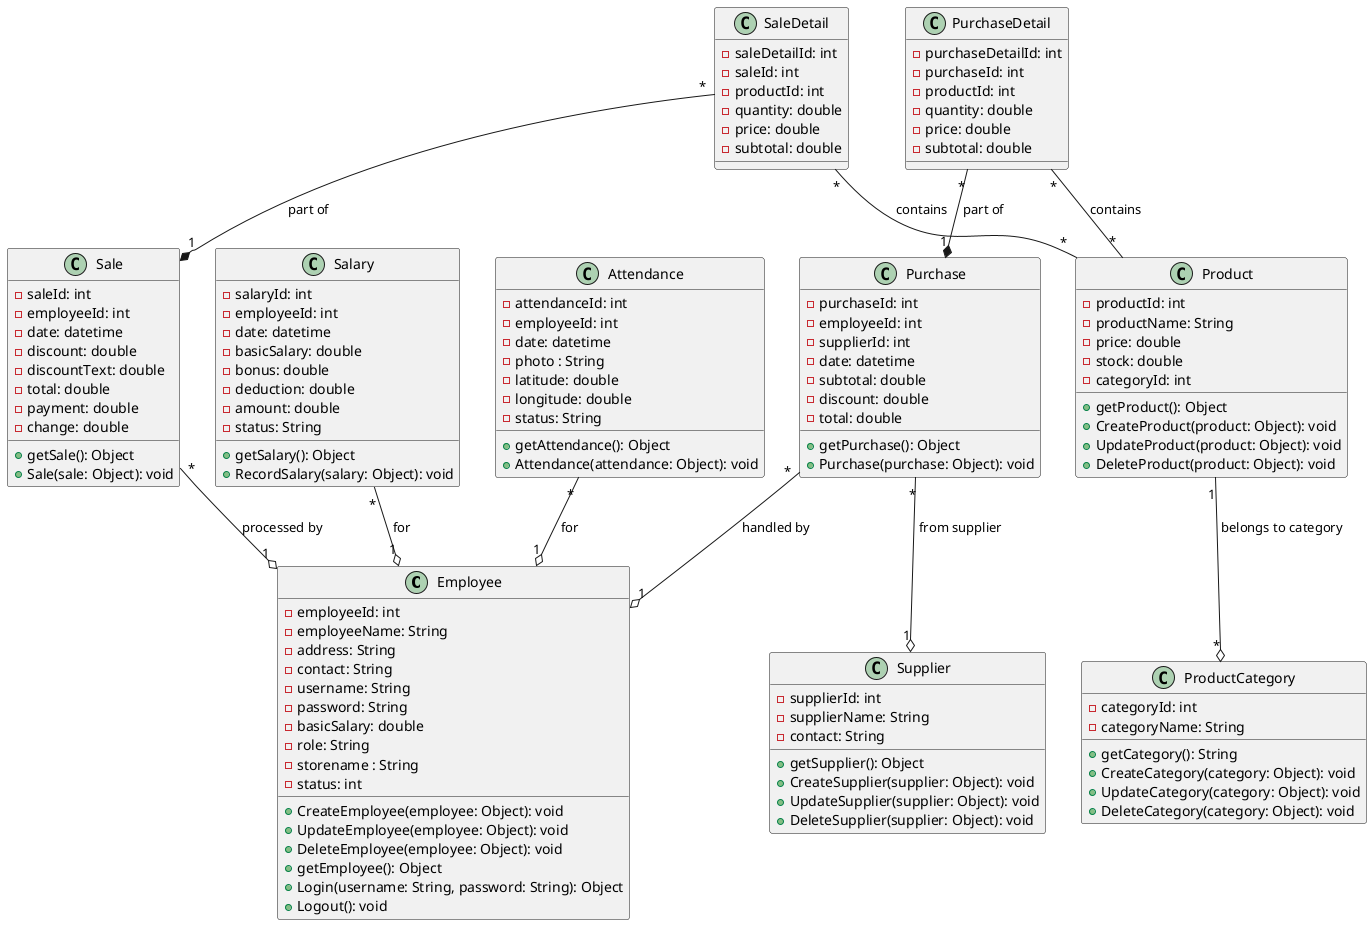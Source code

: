 @startuml DiagramClass_FREINZ
class Employee {
    - employeeId: int
    - employeeName: String
    - address: String
    - contact: String
    - username: String
    - password: String
    - basicSalary: double
    - role: String
    - storename : String
    - status: int
    + CreateEmployee(employee: Object): void
    + UpdateEmployee(employee: Object): void
    + DeleteEmployee(employee: Object): void
    + getEmployee(): Object
    + Login(username: String, password: String): Object
    + Logout(): void
}

class Product {
    - productId: int
    - productName: String
    - price: double
    - stock: double
    - categoryId: int
    + getProduct(): Object
    + CreateProduct(product: Object): void
    + UpdateProduct(product: Object): void
    + DeleteProduct(product: Object): void
}

class ProductCategory {
    - categoryId: int
    - categoryName: String
    + getCategory(): String
    + CreateCategory(category: Object): void
    + UpdateCategory(category: Object): void
    + DeleteCategory(category: Object): void
}

class Attendance {
    - attendanceId: int
    - employeeId: int
    - date: datetime
    - photo : String
    - latitude: double
    - longitude: double
    - status: String
    + getAttendance(): Object
    + Attendance(attendance: Object): void
}

class Sale {
    - saleId: int
    - employeeId: int
    - date: datetime
    - discount: double
    - discountText: double
    - total: double
    - payment: double
    - change: double
    + getSale(): Object
    + Sale(sale: Object): void
}

class SaleDetail {
    - saleDetailId: int
    - saleId: int
    - productId: int
    - quantity: double
    - price: double
    - subtotal: double
}

class Purchase {
    - purchaseId: int
    - employeeId: int
    - supplierId: int
    - date: datetime
    - subtotal: double
    - discount: double
    - total: double
    + getPurchase(): Object
    + Purchase(purchase: Object): void
}

class PurchaseDetail {
    - purchaseDetailId: int
    - purchaseId: int
    - productId: int
    - quantity: double
    - price: double
    - subtotal: double
}

class Supplier {
    - supplierId: int
    - supplierName: String
    - contact: String
    + getSupplier(): Object
    + CreateSupplier(supplier: Object): void
    + UpdateSupplier(supplier: Object): void
    + DeleteSupplier(supplier: Object): void
}

class Salary {
    - salaryId: int
    - employeeId: int
    - date: datetime
    - basicSalary: double
    - bonus: double
    - deduction: double
    - amount: double
    - status: String
    + getSalary(): Object
    + RecordSalary(salary: Object): void
}

Salary "*" --o "1" Employee : " for"
Product "1" --o "*" ProductCategory : " belongs to category"
Sale "*" --o "1" Employee : " processed by"
Purchase "*" --o "1" Employee : " handled by"
Purchase "*" --o "1" Supplier : " from supplier"
Attendance "*" --o "1" Employee : " for"
SaleDetail "*" --* "1" Sale : " part of"
SaleDetail "*" -- "*" Product : " contains"
PurchaseDetail "*" --* "1" Purchase : " part of"
PurchaseDetail "*" -- "*" Product : " contains"

@enduml
